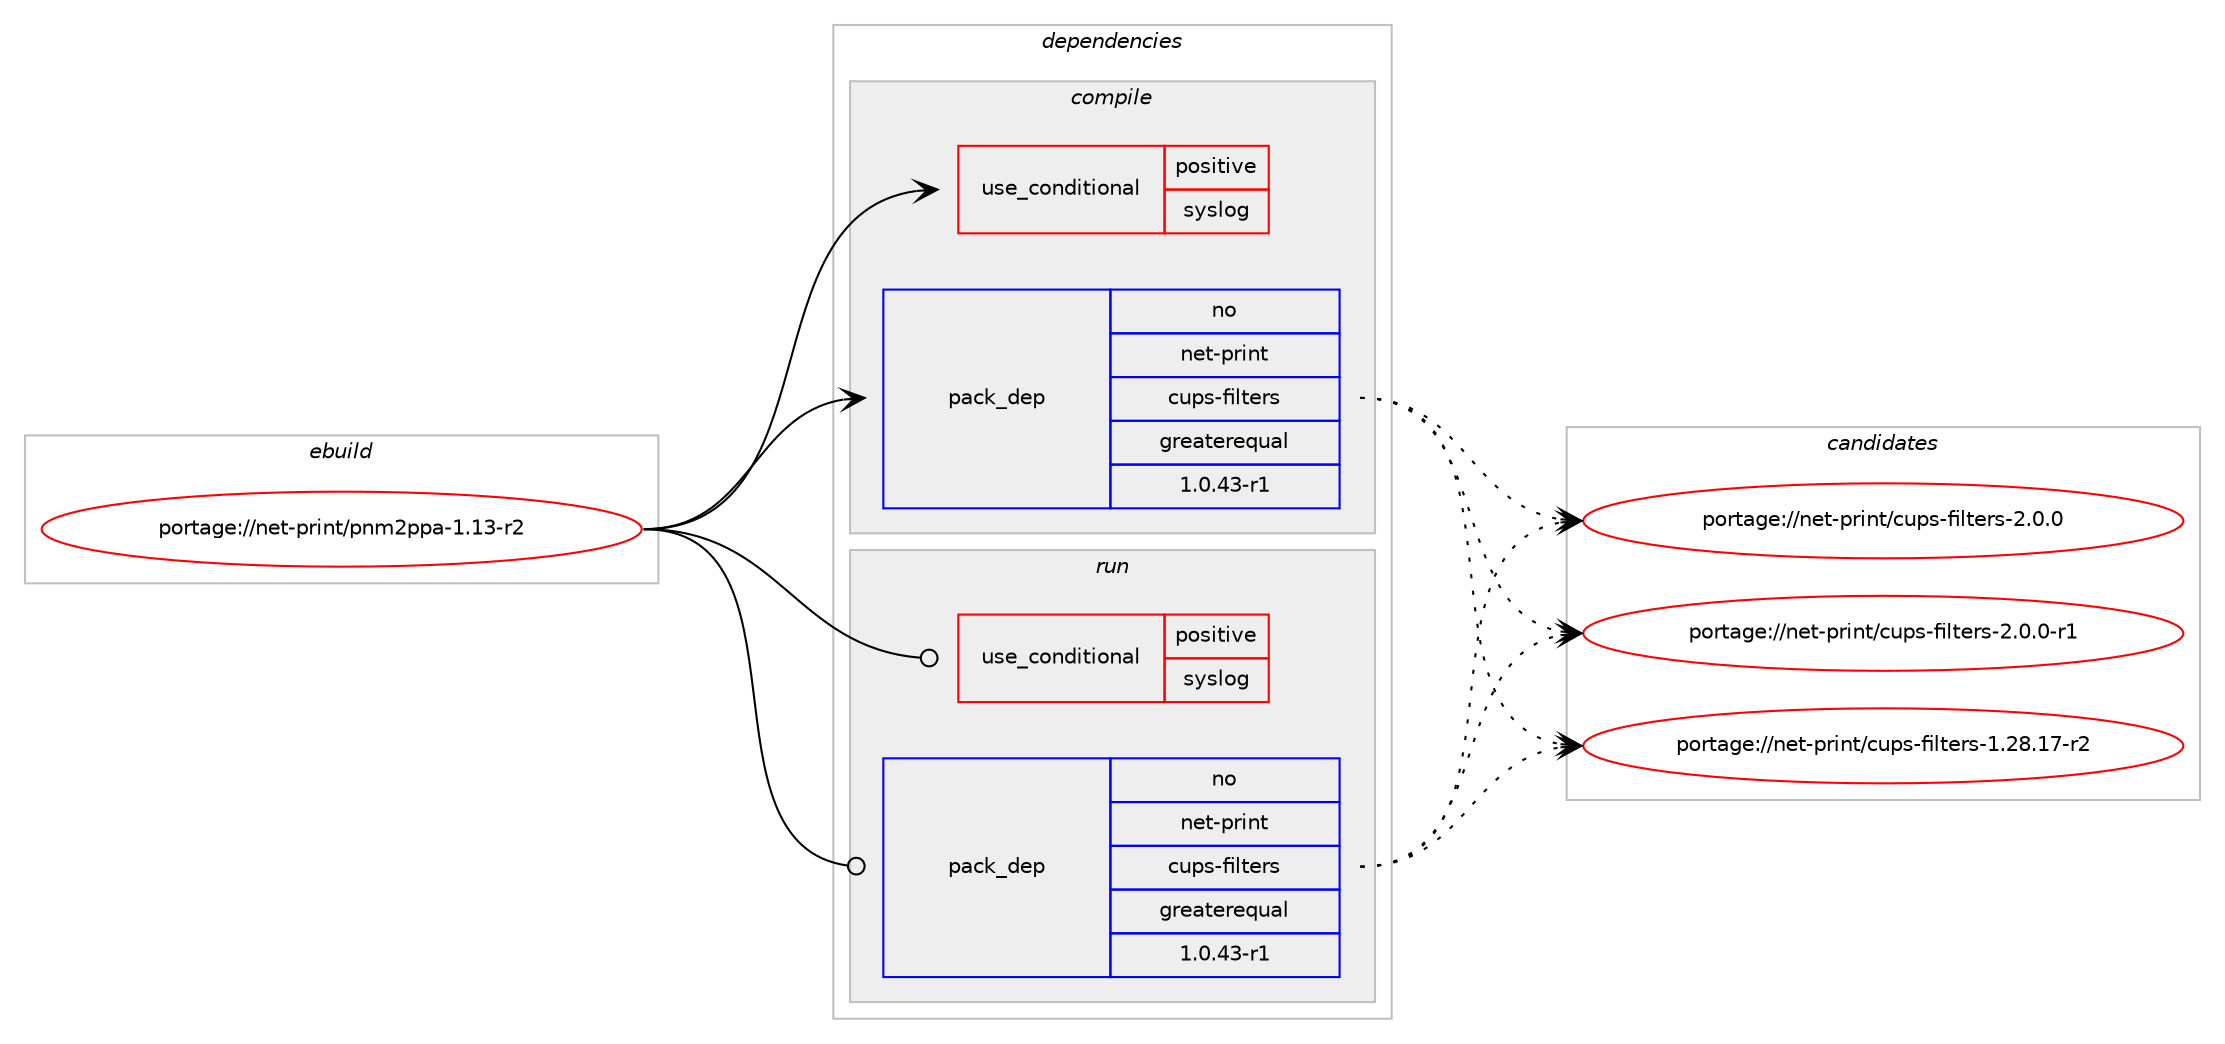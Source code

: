 digraph prolog {

# *************
# Graph options
# *************

newrank=true;
concentrate=true;
compound=true;
graph [rankdir=LR,fontname=Helvetica,fontsize=10,ranksep=1.5];#, ranksep=2.5, nodesep=0.2];
edge  [arrowhead=vee];
node  [fontname=Helvetica,fontsize=10];

# **********
# The ebuild
# **********

subgraph cluster_leftcol {
color=gray;
rank=same;
label=<<i>ebuild</i>>;
id [label="portage://net-print/pnm2ppa-1.13-r2", color=red, width=4, href="../net-print/pnm2ppa-1.13-r2.svg"];
}

# ****************
# The dependencies
# ****************

subgraph cluster_midcol {
color=gray;
label=<<i>dependencies</i>>;
subgraph cluster_compile {
fillcolor="#eeeeee";
style=filled;
label=<<i>compile</i>>;
subgraph cond705 {
dependency918 [label=<<TABLE BORDER="0" CELLBORDER="1" CELLSPACING="0" CELLPADDING="4"><TR><TD ROWSPAN="3" CELLPADDING="10">use_conditional</TD></TR><TR><TD>positive</TD></TR><TR><TD>syslog</TD></TR></TABLE>>, shape=none, color=red];
# *** BEGIN UNKNOWN DEPENDENCY TYPE (TODO) ***
# dependency918 -> package_dependency(portage://net-print/pnm2ppa-1.13-r2,install,no,virtual,logger,none,[,,],[],[])
# *** END UNKNOWN DEPENDENCY TYPE (TODO) ***

}
id:e -> dependency918:w [weight=20,style="solid",arrowhead="vee"];
# *** BEGIN UNKNOWN DEPENDENCY TYPE (TODO) ***
# id -> package_dependency(portage://net-print/pnm2ppa-1.13-r2,install,no,app-text,ghostscript-gpl,none,[,,],[],[])
# *** END UNKNOWN DEPENDENCY TYPE (TODO) ***

# *** BEGIN UNKNOWN DEPENDENCY TYPE (TODO) ***
# id -> package_dependency(portage://net-print/pnm2ppa-1.13-r2,install,no,net-print,cups,none,[,,],[],[])
# *** END UNKNOWN DEPENDENCY TYPE (TODO) ***

subgraph pack192 {
dependency919 [label=<<TABLE BORDER="0" CELLBORDER="1" CELLSPACING="0" CELLPADDING="4" WIDTH="220"><TR><TD ROWSPAN="6" CELLPADDING="30">pack_dep</TD></TR><TR><TD WIDTH="110">no</TD></TR><TR><TD>net-print</TD></TR><TR><TD>cups-filters</TD></TR><TR><TD>greaterequal</TD></TR><TR><TD>1.0.43-r1</TD></TR></TABLE>>, shape=none, color=blue];
}
id:e -> dependency919:w [weight=20,style="solid",arrowhead="vee"];
# *** BEGIN UNKNOWN DEPENDENCY TYPE (TODO) ***
# id -> package_dependency(portage://net-print/pnm2ppa-1.13-r2,install,no,sys-libs,glibc,none,[,,],[],[])
# *** END UNKNOWN DEPENDENCY TYPE (TODO) ***

}
subgraph cluster_compileandrun {
fillcolor="#eeeeee";
style=filled;
label=<<i>compile and run</i>>;
}
subgraph cluster_run {
fillcolor="#eeeeee";
style=filled;
label=<<i>run</i>>;
subgraph cond706 {
dependency920 [label=<<TABLE BORDER="0" CELLBORDER="1" CELLSPACING="0" CELLPADDING="4"><TR><TD ROWSPAN="3" CELLPADDING="10">use_conditional</TD></TR><TR><TD>positive</TD></TR><TR><TD>syslog</TD></TR></TABLE>>, shape=none, color=red];
# *** BEGIN UNKNOWN DEPENDENCY TYPE (TODO) ***
# dependency920 -> package_dependency(portage://net-print/pnm2ppa-1.13-r2,run,no,virtual,logger,none,[,,],[],[])
# *** END UNKNOWN DEPENDENCY TYPE (TODO) ***

}
id:e -> dependency920:w [weight=20,style="solid",arrowhead="odot"];
# *** BEGIN UNKNOWN DEPENDENCY TYPE (TODO) ***
# id -> package_dependency(portage://net-print/pnm2ppa-1.13-r2,run,no,app-text,ghostscript-gpl,none,[,,],[],[])
# *** END UNKNOWN DEPENDENCY TYPE (TODO) ***

# *** BEGIN UNKNOWN DEPENDENCY TYPE (TODO) ***
# id -> package_dependency(portage://net-print/pnm2ppa-1.13-r2,run,no,net-print,cups,none,[,,],[],[])
# *** END UNKNOWN DEPENDENCY TYPE (TODO) ***

subgraph pack193 {
dependency921 [label=<<TABLE BORDER="0" CELLBORDER="1" CELLSPACING="0" CELLPADDING="4" WIDTH="220"><TR><TD ROWSPAN="6" CELLPADDING="30">pack_dep</TD></TR><TR><TD WIDTH="110">no</TD></TR><TR><TD>net-print</TD></TR><TR><TD>cups-filters</TD></TR><TR><TD>greaterequal</TD></TR><TR><TD>1.0.43-r1</TD></TR></TABLE>>, shape=none, color=blue];
}
id:e -> dependency921:w [weight=20,style="solid",arrowhead="odot"];
# *** BEGIN UNKNOWN DEPENDENCY TYPE (TODO) ***
# id -> package_dependency(portage://net-print/pnm2ppa-1.13-r2,run,no,sys-libs,glibc,none,[,,],[],[])
# *** END UNKNOWN DEPENDENCY TYPE (TODO) ***

}
}

# **************
# The candidates
# **************

subgraph cluster_choices {
rank=same;
color=gray;
label=<<i>candidates</i>>;

subgraph choice192 {
color=black;
nodesep=1;
choice1101011164511211410511011647991171121154510210510811610111411545494650564649554511450 [label="portage://net-print/cups-filters-1.28.17-r2", color=red, width=4,href="../net-print/cups-filters-1.28.17-r2.svg"];
choice11010111645112114105110116479911711211545102105108116101114115455046484648 [label="portage://net-print/cups-filters-2.0.0", color=red, width=4,href="../net-print/cups-filters-2.0.0.svg"];
choice110101116451121141051101164799117112115451021051081161011141154550464846484511449 [label="portage://net-print/cups-filters-2.0.0-r1", color=red, width=4,href="../net-print/cups-filters-2.0.0-r1.svg"];
dependency919:e -> choice1101011164511211410511011647991171121154510210510811610111411545494650564649554511450:w [style=dotted,weight="100"];
dependency919:e -> choice11010111645112114105110116479911711211545102105108116101114115455046484648:w [style=dotted,weight="100"];
dependency919:e -> choice110101116451121141051101164799117112115451021051081161011141154550464846484511449:w [style=dotted,weight="100"];
}
subgraph choice193 {
color=black;
nodesep=1;
choice1101011164511211410511011647991171121154510210510811610111411545494650564649554511450 [label="portage://net-print/cups-filters-1.28.17-r2", color=red, width=4,href="../net-print/cups-filters-1.28.17-r2.svg"];
choice11010111645112114105110116479911711211545102105108116101114115455046484648 [label="portage://net-print/cups-filters-2.0.0", color=red, width=4,href="../net-print/cups-filters-2.0.0.svg"];
choice110101116451121141051101164799117112115451021051081161011141154550464846484511449 [label="portage://net-print/cups-filters-2.0.0-r1", color=red, width=4,href="../net-print/cups-filters-2.0.0-r1.svg"];
dependency921:e -> choice1101011164511211410511011647991171121154510210510811610111411545494650564649554511450:w [style=dotted,weight="100"];
dependency921:e -> choice11010111645112114105110116479911711211545102105108116101114115455046484648:w [style=dotted,weight="100"];
dependency921:e -> choice110101116451121141051101164799117112115451021051081161011141154550464846484511449:w [style=dotted,weight="100"];
}
}

}
